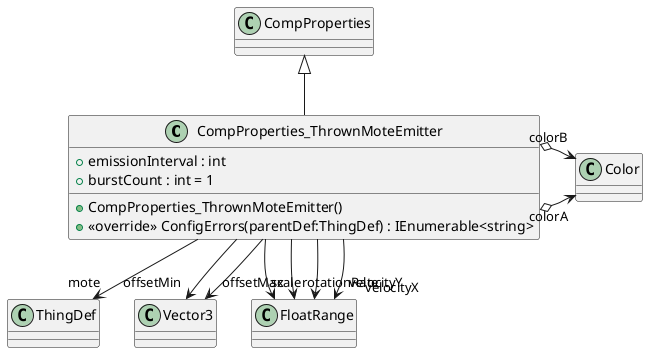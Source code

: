 @startuml
class CompProperties_ThrownMoteEmitter {
    + emissionInterval : int
    + burstCount : int = 1
    + CompProperties_ThrownMoteEmitter()
    + <<override>> ConfigErrors(parentDef:ThingDef) : IEnumerable<string>
}
CompProperties <|-- CompProperties_ThrownMoteEmitter
CompProperties_ThrownMoteEmitter --> "mote" ThingDef
CompProperties_ThrownMoteEmitter --> "offsetMin" Vector3
CompProperties_ThrownMoteEmitter --> "offsetMax" Vector3
CompProperties_ThrownMoteEmitter o-> "colorA" Color
CompProperties_ThrownMoteEmitter o-> "colorB" Color
CompProperties_ThrownMoteEmitter --> "scale" FloatRange
CompProperties_ThrownMoteEmitter --> "rotationRate" FloatRange
CompProperties_ThrownMoteEmitter --> "velocityX" FloatRange
CompProperties_ThrownMoteEmitter --> "velocityY" FloatRange
@enduml
